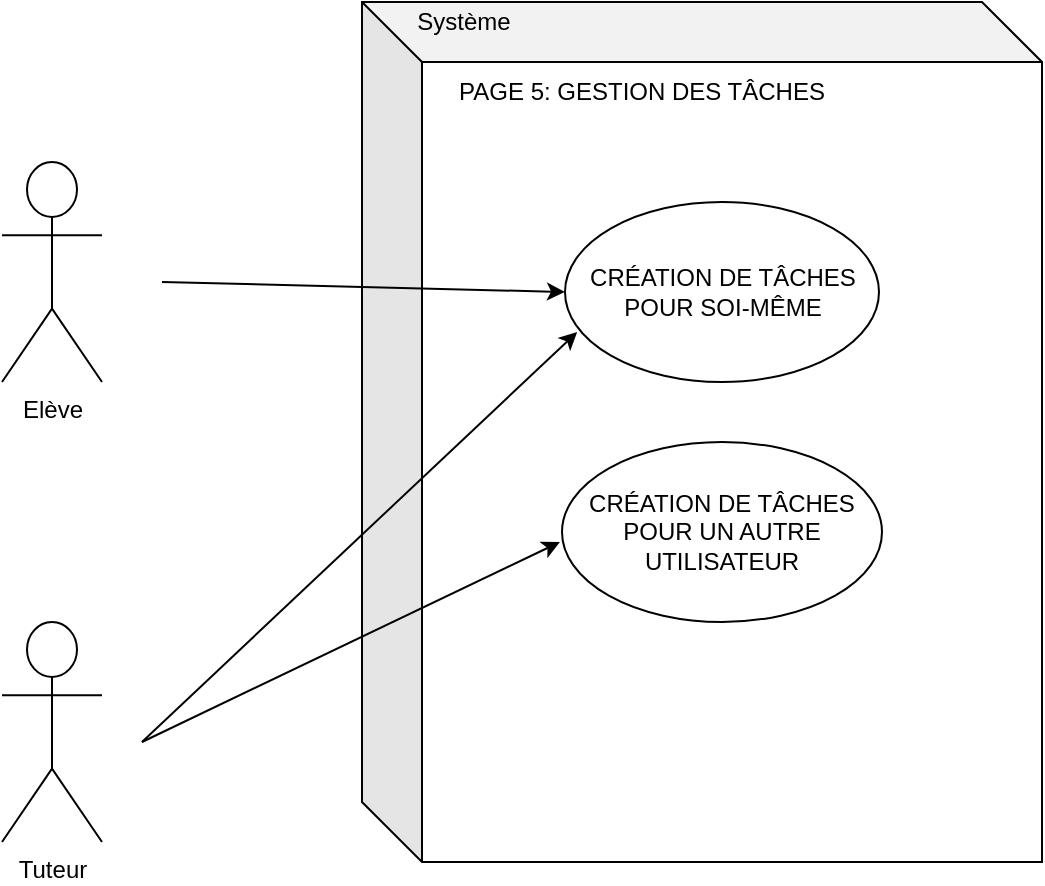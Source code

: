 <mxfile version="14.4.7" type="onedrive"><diagram id="Kwq1lzzrT9P86878TSzo" name="Page-1"><mxGraphModel dx="998" dy="511" grid="1" gridSize="10" guides="1" tooltips="1" connect="1" arrows="1" fold="1" page="1" pageScale="1" pageWidth="827" pageHeight="1169" math="0" shadow="0"><root><mxCell id="0"/><mxCell id="1" parent="0"/><mxCell id="mcFejdZpJ0xu54bb2o4m-1" value="Elève" style="shape=umlActor;verticalLabelPosition=bottom;verticalAlign=top;html=1;outlineConnect=0;" vertex="1" parent="1"><mxGeometry x="160" y="150" width="50" height="110" as="geometry"/></mxCell><mxCell id="mcFejdZpJ0xu54bb2o4m-2" value="Tuteur" style="shape=umlActor;verticalLabelPosition=bottom;verticalAlign=top;html=1;outlineConnect=0;" vertex="1" parent="1"><mxGeometry x="160" y="380" width="50" height="110" as="geometry"/></mxCell><mxCell id="mcFejdZpJ0xu54bb2o4m-3" value="" style="shape=cube;whiteSpace=wrap;html=1;boundedLbl=1;backgroundOutline=1;darkOpacity=0.05;darkOpacity2=0.1;size=30;" vertex="1" parent="1"><mxGeometry x="340" y="70" width="340" height="430" as="geometry"/></mxCell><mxCell id="mcFejdZpJ0xu54bb2o4m-4" value="Système" style="text;html=1;strokeColor=none;fillColor=none;align=center;verticalAlign=middle;whiteSpace=wrap;rounded=0;" vertex="1" parent="1"><mxGeometry x="351" y="70" width="80" height="20" as="geometry"/></mxCell><mxCell id="mcFejdZpJ0xu54bb2o4m-5" value="" style="endArrow=classic;html=1;entryX=0;entryY=0.5;entryDx=0;entryDy=0;" edge="1" parent="1" target="mcFejdZpJ0xu54bb2o4m-10"><mxGeometry width="50" height="50" relative="1" as="geometry"><mxPoint x="240" y="210" as="sourcePoint"/><mxPoint x="350" y="360" as="targetPoint"/></mxGeometry></mxCell><mxCell id="mcFejdZpJ0xu54bb2o4m-6" value="PAGE 5: GESTION DES TÂCHES" style="text;html=1;strokeColor=none;fillColor=none;align=center;verticalAlign=middle;whiteSpace=wrap;rounded=0;" vertex="1" parent="1"><mxGeometry x="360" y="100" width="240" height="30" as="geometry"/></mxCell><mxCell id="mcFejdZpJ0xu54bb2o4m-9" value="CRÉATION DE TÂCHES POUR UN AUTRE UTILISATEUR" style="ellipse;whiteSpace=wrap;html=1;" vertex="1" parent="1"><mxGeometry x="440" y="290" width="160" height="90" as="geometry"/></mxCell><mxCell id="mcFejdZpJ0xu54bb2o4m-10" value="CRÉATION DE TÂCHES POUR SOI-MÊME" style="ellipse;whiteSpace=wrap;html=1;" vertex="1" parent="1"><mxGeometry x="441.5" y="170" width="157" height="90" as="geometry"/></mxCell><mxCell id="mcFejdZpJ0xu54bb2o4m-12" value="" style="endArrow=classic;html=1;" edge="1" parent="1"><mxGeometry width="50" height="50" relative="1" as="geometry"><mxPoint x="230" y="440" as="sourcePoint"/><mxPoint x="439" y="340" as="targetPoint"/></mxGeometry></mxCell><mxCell id="mcFejdZpJ0xu54bb2o4m-13" value="" style="endArrow=classic;html=1;entryX=0.039;entryY=0.722;entryDx=0;entryDy=0;entryPerimeter=0;" edge="1" parent="1" target="mcFejdZpJ0xu54bb2o4m-10"><mxGeometry width="50" height="50" relative="1" as="geometry"><mxPoint x="230" y="440" as="sourcePoint"/><mxPoint x="440" y="240" as="targetPoint"/></mxGeometry></mxCell></root></mxGraphModel></diagram></mxfile>